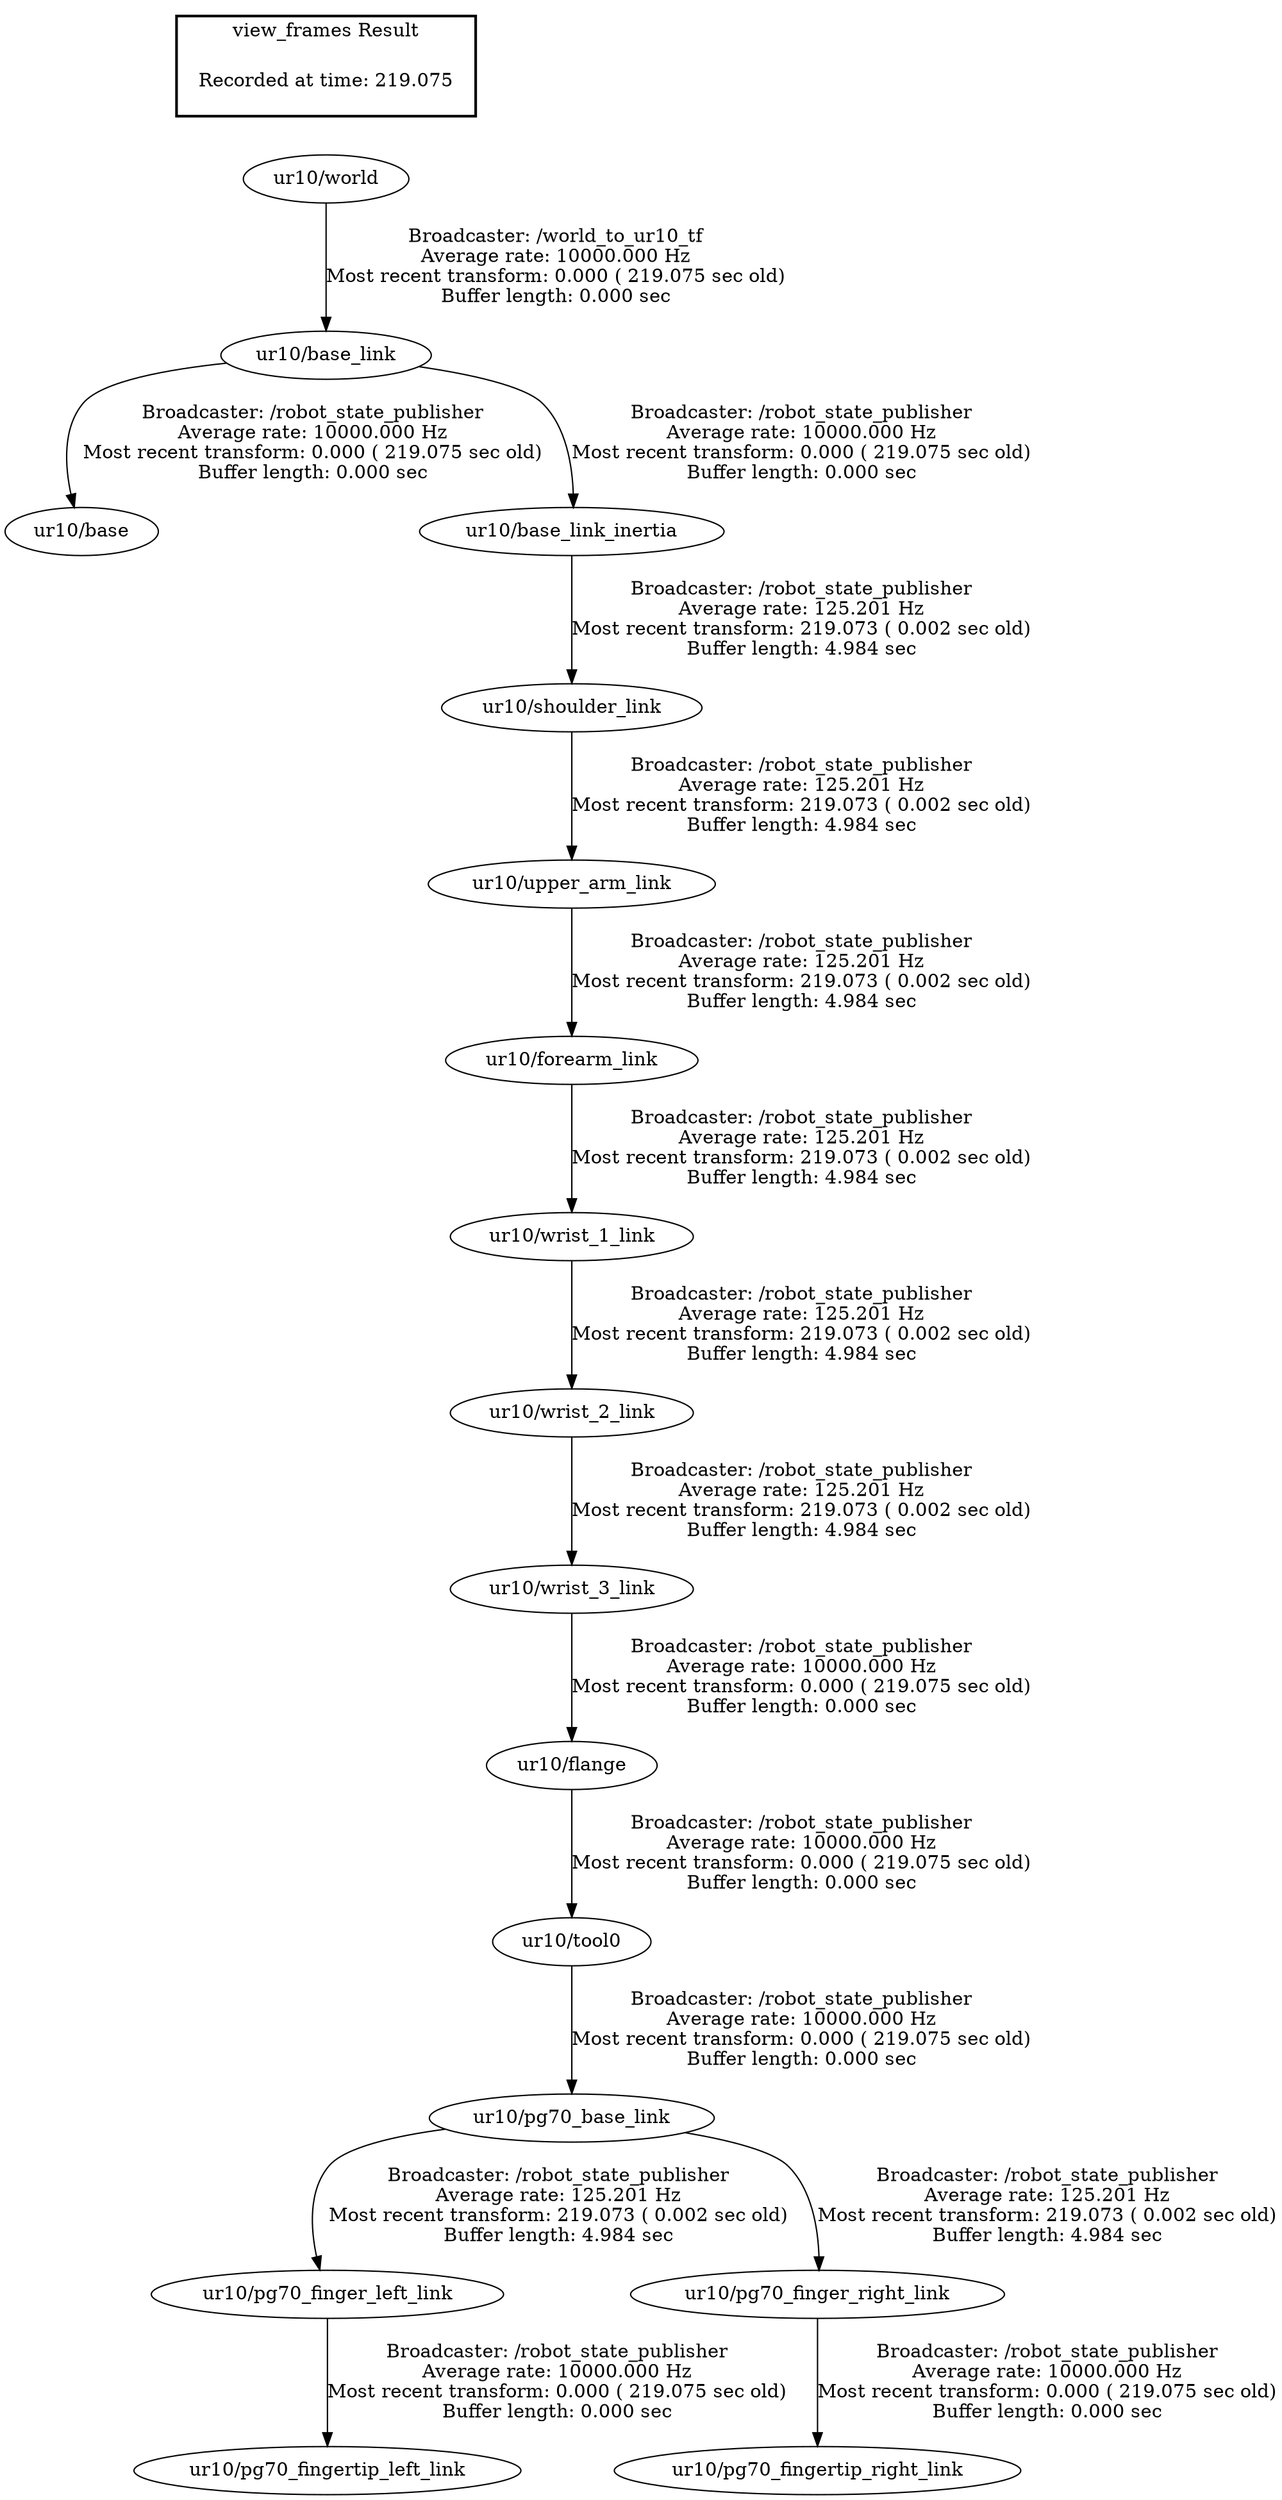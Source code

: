 digraph G {
"ur10/base_link" -> "ur10/base"[label="Broadcaster: /robot_state_publisher\nAverage rate: 10000.000 Hz\nMost recent transform: 0.000 ( 219.075 sec old)\nBuffer length: 0.000 sec\n"];
"ur10/world" -> "ur10/base_link"[label="Broadcaster: /world_to_ur10_tf\nAverage rate: 10000.000 Hz\nMost recent transform: 0.000 ( 219.075 sec old)\nBuffer length: 0.000 sec\n"];
"ur10/base_link" -> "ur10/base_link_inertia"[label="Broadcaster: /robot_state_publisher\nAverage rate: 10000.000 Hz\nMost recent transform: 0.000 ( 219.075 sec old)\nBuffer length: 0.000 sec\n"];
"ur10/flange" -> "ur10/tool0"[label="Broadcaster: /robot_state_publisher\nAverage rate: 10000.000 Hz\nMost recent transform: 0.000 ( 219.075 sec old)\nBuffer length: 0.000 sec\n"];
"ur10/wrist_3_link" -> "ur10/flange"[label="Broadcaster: /robot_state_publisher\nAverage rate: 10000.000 Hz\nMost recent transform: 0.000 ( 219.075 sec old)\nBuffer length: 0.000 sec\n"];
"ur10/tool0" -> "ur10/pg70_base_link"[label="Broadcaster: /robot_state_publisher\nAverage rate: 10000.000 Hz\nMost recent transform: 0.000 ( 219.075 sec old)\nBuffer length: 0.000 sec\n"];
"ur10/pg70_finger_left_link" -> "ur10/pg70_fingertip_left_link"[label="Broadcaster: /robot_state_publisher\nAverage rate: 10000.000 Hz\nMost recent transform: 0.000 ( 219.075 sec old)\nBuffer length: 0.000 sec\n"];
"ur10/pg70_base_link" -> "ur10/pg70_finger_left_link"[label="Broadcaster: /robot_state_publisher\nAverage rate: 125.201 Hz\nMost recent transform: 219.073 ( 0.002 sec old)\nBuffer length: 4.984 sec\n"];
"ur10/pg70_finger_right_link" -> "ur10/pg70_fingertip_right_link"[label="Broadcaster: /robot_state_publisher\nAverage rate: 10000.000 Hz\nMost recent transform: 0.000 ( 219.075 sec old)\nBuffer length: 0.000 sec\n"];
"ur10/pg70_base_link" -> "ur10/pg70_finger_right_link"[label="Broadcaster: /robot_state_publisher\nAverage rate: 125.201 Hz\nMost recent transform: 219.073 ( 0.002 sec old)\nBuffer length: 4.984 sec\n"];
"ur10/wrist_2_link" -> "ur10/wrist_3_link"[label="Broadcaster: /robot_state_publisher\nAverage rate: 125.201 Hz\nMost recent transform: 219.073 ( 0.002 sec old)\nBuffer length: 4.984 sec\n"];
"ur10/upper_arm_link" -> "ur10/forearm_link"[label="Broadcaster: /robot_state_publisher\nAverage rate: 125.201 Hz\nMost recent transform: 219.073 ( 0.002 sec old)\nBuffer length: 4.984 sec\n"];
"ur10/shoulder_link" -> "ur10/upper_arm_link"[label="Broadcaster: /robot_state_publisher\nAverage rate: 125.201 Hz\nMost recent transform: 219.073 ( 0.002 sec old)\nBuffer length: 4.984 sec\n"];
"ur10/base_link_inertia" -> "ur10/shoulder_link"[label="Broadcaster: /robot_state_publisher\nAverage rate: 125.201 Hz\nMost recent transform: 219.073 ( 0.002 sec old)\nBuffer length: 4.984 sec\n"];
"ur10/forearm_link" -> "ur10/wrist_1_link"[label="Broadcaster: /robot_state_publisher\nAverage rate: 125.201 Hz\nMost recent transform: 219.073 ( 0.002 sec old)\nBuffer length: 4.984 sec\n"];
"ur10/wrist_1_link" -> "ur10/wrist_2_link"[label="Broadcaster: /robot_state_publisher\nAverage rate: 125.201 Hz\nMost recent transform: 219.073 ( 0.002 sec old)\nBuffer length: 4.984 sec\n"];
edge [style=invis];
 subgraph cluster_legend { style=bold; color=black; label ="view_frames Result";
"Recorded at time: 219.075"[ shape=plaintext ] ;
 }->"ur10/world";
}